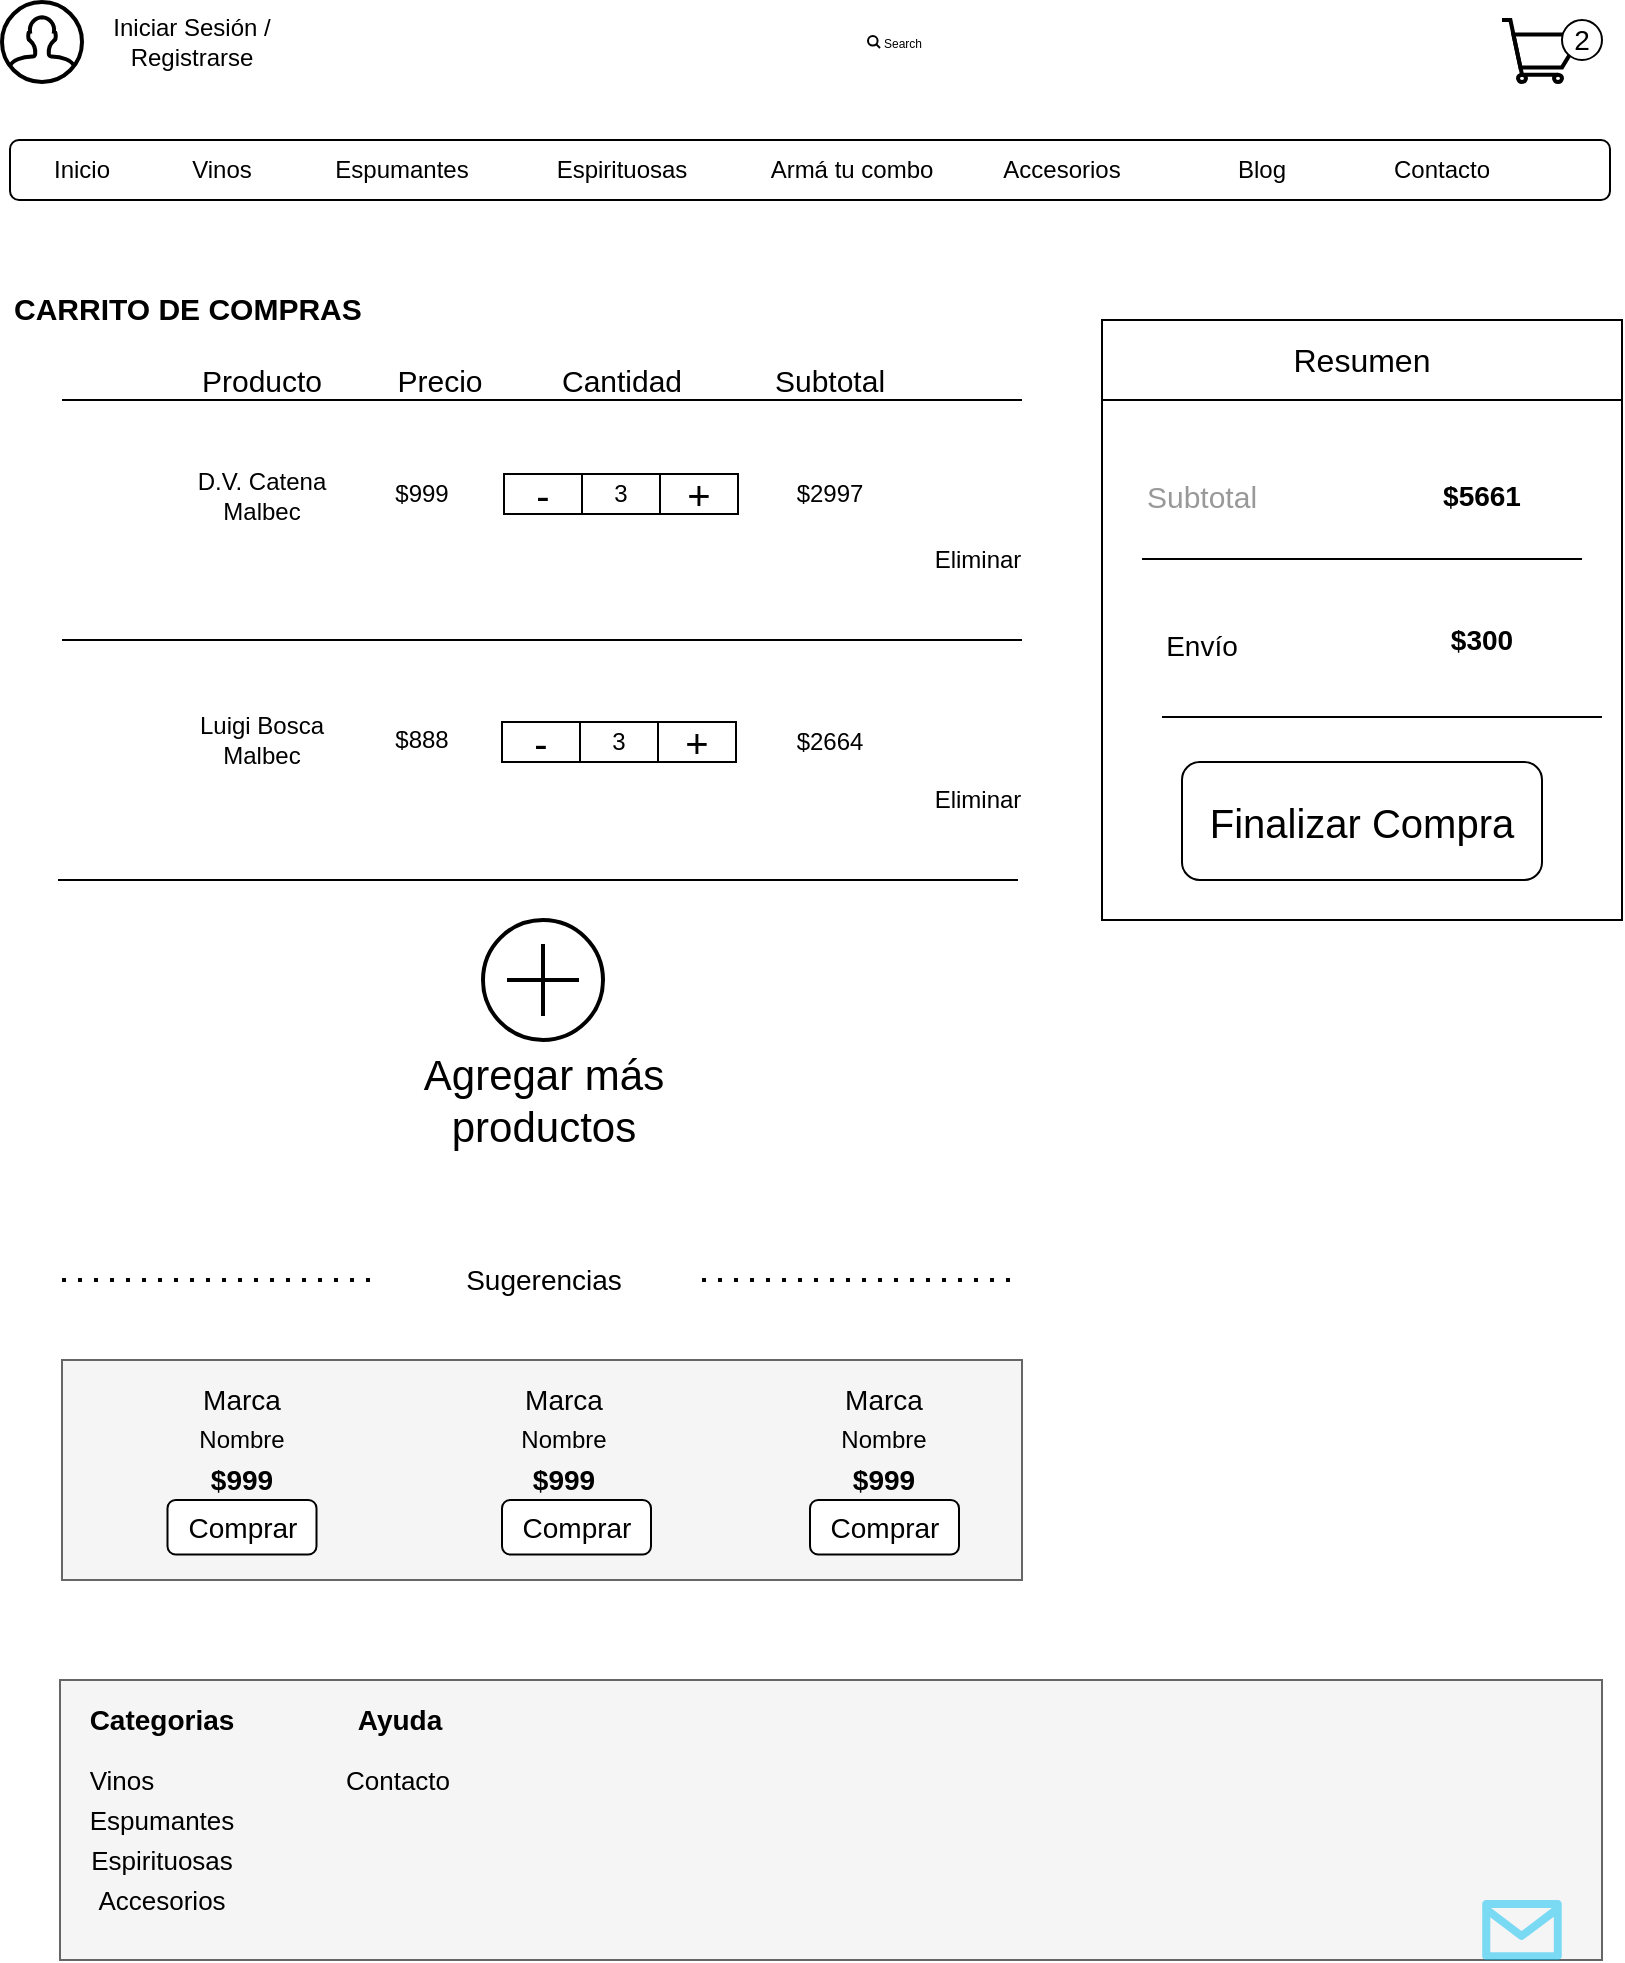 <mxfile version="13.7.5" type="google"><diagram id="m7uwoigOb15ii4ZsWxUL" name="Page-1"><mxGraphModel dx="868" dy="482" grid="1" gridSize="10" guides="1" tooltips="1" connect="1" arrows="1" fold="1" page="1" pageScale="1" pageWidth="827" pageHeight="1169" math="0" shadow="0"><root><mxCell id="0"/><mxCell id="1" parent="0"/><mxCell id="pEjhsaGqe2E8YNsDc6De-3" value="" style="html=1;verticalLabelPosition=bottom;align=center;verticalAlign=top;strokeWidth=2;shadow=0;dashed=0;shape=mxgraph.ios7.icons.user;" vertex="1" parent="1"><mxGeometry x="10" y="1" width="40" height="40" as="geometry"/></mxCell><mxCell id="pEjhsaGqe2E8YNsDc6De-4" value="Iniciar Sesión / Registrarse" style="text;html=1;strokeColor=none;fillColor=none;align=center;verticalAlign=middle;whiteSpace=wrap;rounded=0;" vertex="1" parent="1"><mxGeometry x="60" y="1" width="90" height="40" as="geometry"/></mxCell><mxCell id="pEjhsaGqe2E8YNsDc6De-5" value="" style="html=1;verticalLabelPosition=bottom;align=center;verticalAlign=top;strokeWidth=2;shadow=0;dashed=0;shape=mxgraph.ios7.icons.shopping_cart;" vertex="1" parent="1"><mxGeometry x="760" y="10" width="40" height="31" as="geometry"/></mxCell><mxCell id="pEjhsaGqe2E8YNsDc6De-6" value="" style="shape=rect;strokeColor=none;" vertex="1" parent="1"><mxGeometry x="260" y="6" width="400" height="30" as="geometry"/></mxCell><mxCell id="pEjhsaGqe2E8YNsDc6De-7" value="" style="html=1;strokeWidth=1;shadow=0;dashed=0;shape=mxgraph.ios7ui.marginRect;rx=3;ry=3;rectMargin=5;strokeColor=none;" vertex="1" parent="pEjhsaGqe2E8YNsDc6De-6"><mxGeometry width="400" height="30" as="geometry"/></mxCell><mxCell id="pEjhsaGqe2E8YNsDc6De-8" value="Search" style="shape=mxgraph.ios7.icons.looking_glass;fillColor=none;labelPosition=right;verticalLabelPosition=middle;align=left;verticalAlign=middle;fontSize=6;fontStyle=0;spacingTop=2;" vertex="1" parent="pEjhsaGqe2E8YNsDc6De-6"><mxGeometry x="0.5" y="0.5" width="6" height="6" relative="1" as="geometry"><mxPoint x="-17" y="-3" as="offset"/></mxGeometry></mxCell><mxCell id="pEjhsaGqe2E8YNsDc6De-9" value="" style="rounded=1;whiteSpace=wrap;html=1;" vertex="1" parent="1"><mxGeometry x="14" y="70" width="800" height="30" as="geometry"/></mxCell><mxCell id="pEjhsaGqe2E8YNsDc6De-10" value="Inicio" style="text;html=1;strokeColor=none;fillColor=none;align=center;verticalAlign=middle;whiteSpace=wrap;rounded=0;" vertex="1" parent="1"><mxGeometry x="30" y="75" width="40" height="20" as="geometry"/></mxCell><mxCell id="pEjhsaGqe2E8YNsDc6De-11" value="Vinos" style="text;html=1;strokeColor=none;fillColor=none;align=center;verticalAlign=middle;whiteSpace=wrap;rounded=0;" vertex="1" parent="1"><mxGeometry x="100" y="75" width="40" height="20" as="geometry"/></mxCell><mxCell id="pEjhsaGqe2E8YNsDc6De-12" value="Espumantes" style="text;html=1;strokeColor=none;fillColor=none;align=center;verticalAlign=middle;whiteSpace=wrap;rounded=0;" vertex="1" parent="1"><mxGeometry x="190" y="75" width="40" height="20" as="geometry"/></mxCell><mxCell id="pEjhsaGqe2E8YNsDc6De-13" value="Espirituosas" style="text;html=1;strokeColor=none;fillColor=none;align=center;verticalAlign=middle;whiteSpace=wrap;rounded=0;" vertex="1" parent="1"><mxGeometry x="300" y="75" width="40" height="20" as="geometry"/></mxCell><mxCell id="pEjhsaGqe2E8YNsDc6De-14" value="Armá tu combo" style="text;html=1;strokeColor=none;fillColor=none;align=center;verticalAlign=middle;whiteSpace=wrap;rounded=0;" vertex="1" parent="1"><mxGeometry x="390" y="77.5" width="90" height="15" as="geometry"/></mxCell><mxCell id="pEjhsaGqe2E8YNsDc6De-15" value="Accesorios" style="text;html=1;strokeColor=none;fillColor=none;align=center;verticalAlign=middle;whiteSpace=wrap;rounded=0;" vertex="1" parent="1"><mxGeometry x="520" y="75" width="40" height="20" as="geometry"/></mxCell><mxCell id="pEjhsaGqe2E8YNsDc6De-16" value="Blog" style="text;html=1;strokeColor=none;fillColor=none;align=center;verticalAlign=middle;whiteSpace=wrap;rounded=0;" vertex="1" parent="1"><mxGeometry x="620" y="75" width="40" height="20" as="geometry"/></mxCell><mxCell id="pEjhsaGqe2E8YNsDc6De-17" value="Contacto" style="text;html=1;strokeColor=none;fillColor=none;align=center;verticalAlign=middle;whiteSpace=wrap;rounded=0;" vertex="1" parent="1"><mxGeometry x="710" y="75" width="40" height="20" as="geometry"/></mxCell><mxCell id="pEjhsaGqe2E8YNsDc6De-19" value="&lt;font size=&quot;1&quot;&gt;&lt;b style=&quot;font-size: 15px&quot;&gt;CARRITO DE COMPRAS&lt;/b&gt;&lt;/font&gt;" style="text;html=1;strokeColor=none;fillColor=none;align=left;verticalAlign=middle;whiteSpace=wrap;rounded=0;fontSize=25;" vertex="1" parent="1"><mxGeometry x="14" y="140" width="430" height="20" as="geometry"/></mxCell><mxCell id="pEjhsaGqe2E8YNsDc6De-20" value="" style="endArrow=none;html=1;fontSize=25;" edge="1" parent="1"><mxGeometry width="50" height="50" relative="1" as="geometry"><mxPoint x="40" y="200" as="sourcePoint"/><mxPoint x="520" y="200" as="targetPoint"/></mxGeometry></mxCell><mxCell id="pEjhsaGqe2E8YNsDc6De-21" value="" style="shape=image;html=1;verticalAlign=top;verticalLabelPosition=bottom;imageAspect=0;aspect=fixed;image=https://cdn2.iconfinder.com/data/icons/flat-ui-4/100/Bottle-128.png;fontSize=25;" vertex="1" parent="1"><mxGeometry x="20" y="220" width="60" height="60" as="geometry"/></mxCell><mxCell id="pEjhsaGqe2E8YNsDc6De-22" value="Producto" style="text;html=1;strokeColor=none;fillColor=none;align=center;verticalAlign=middle;whiteSpace=wrap;rounded=0;fontSize=15;" vertex="1" parent="1"><mxGeometry x="120" y="180" width="40" height="20" as="geometry"/></mxCell><mxCell id="pEjhsaGqe2E8YNsDc6De-25" value="Precio" style="text;html=1;strokeColor=none;fillColor=none;align=center;verticalAlign=middle;whiteSpace=wrap;rounded=0;fontSize=15;" vertex="1" parent="1"><mxGeometry x="209" y="180" width="40" height="20" as="geometry"/></mxCell><mxCell id="pEjhsaGqe2E8YNsDc6De-26" value="Cantidad" style="text;html=1;strokeColor=none;fillColor=none;align=center;verticalAlign=middle;whiteSpace=wrap;rounded=0;fontSize=15;" vertex="1" parent="1"><mxGeometry x="300" y="180" width="40" height="20" as="geometry"/></mxCell><mxCell id="pEjhsaGqe2E8YNsDc6De-27" value="Subtotal" style="text;html=1;strokeColor=none;fillColor=none;align=center;verticalAlign=middle;whiteSpace=wrap;rounded=0;fontSize=15;" vertex="1" parent="1"><mxGeometry x="404" y="180" width="40" height="20" as="geometry"/></mxCell><mxCell id="pEjhsaGqe2E8YNsDc6De-29" value="" style="shape=image;html=1;verticalAlign=top;verticalLabelPosition=bottom;imageAspect=0;aspect=fixed;image=https://cdn4.iconfinder.com/data/icons/evil-icons-user-interface/64/basket-128.png;fontSize=15;" vertex="1" parent="1"><mxGeometry x="480" y="222" width="38" height="38" as="geometry"/></mxCell><mxCell id="pEjhsaGqe2E8YNsDc6De-30" value="" style="endArrow=none;html=1;fontSize=25;" edge="1" parent="1"><mxGeometry width="50" height="50" relative="1" as="geometry"><mxPoint x="40" y="320" as="sourcePoint"/><mxPoint x="520" y="320" as="targetPoint"/></mxGeometry></mxCell><mxCell id="pEjhsaGqe2E8YNsDc6De-31" value="Eliminar" style="text;html=1;strokeColor=none;fillColor=none;align=center;verticalAlign=middle;whiteSpace=wrap;rounded=0;sketch=0;" vertex="1" parent="1"><mxGeometry x="478" y="270" width="40" height="20" as="geometry"/></mxCell><mxCell id="pEjhsaGqe2E8YNsDc6De-32" value="D.V. Catena Malbec" style="text;html=1;strokeColor=none;fillColor=none;align=center;verticalAlign=middle;whiteSpace=wrap;rounded=0;sketch=0;" vertex="1" parent="1"><mxGeometry x="100" y="237" width="80" height="21" as="geometry"/></mxCell><mxCell id="pEjhsaGqe2E8YNsDc6De-33" style="edgeStyle=orthogonalEdgeStyle;curved=0;rounded=1;sketch=0;orthogonalLoop=1;jettySize=auto;html=1;exitX=0.5;exitY=1;exitDx=0;exitDy=0;" edge="1" parent="1" source="pEjhsaGqe2E8YNsDc6De-32" target="pEjhsaGqe2E8YNsDc6De-32"><mxGeometry relative="1" as="geometry"/></mxCell><mxCell id="pEjhsaGqe2E8YNsDc6De-34" value="$2997" style="text;html=1;strokeColor=none;fillColor=none;align=center;verticalAlign=middle;whiteSpace=wrap;rounded=0;sketch=0;" vertex="1" parent="1"><mxGeometry x="404" y="237" width="40" height="20" as="geometry"/></mxCell><mxCell id="pEjhsaGqe2E8YNsDc6De-35" value="$999" style="text;html=1;strokeColor=none;fillColor=none;align=center;verticalAlign=middle;whiteSpace=wrap;rounded=0;sketch=0;" vertex="1" parent="1"><mxGeometry x="200" y="237" width="40" height="20" as="geometry"/></mxCell><mxCell id="pEjhsaGqe2E8YNsDc6De-36" value="&lt;font style=&quot;font-size: 20px;&quot;&gt;-&lt;/font&gt;" style="rounded=0;whiteSpace=wrap;html=1;sketch=0;fontSize=20;" vertex="1" parent="1"><mxGeometry x="261" y="237" width="39" height="20" as="geometry"/></mxCell><mxCell id="pEjhsaGqe2E8YNsDc6De-38" value="+" style="rounded=0;whiteSpace=wrap;html=1;sketch=0;fontSize=20;fontStyle=0" vertex="1" parent="1"><mxGeometry x="339" y="237" width="39" height="20" as="geometry"/></mxCell><mxCell id="pEjhsaGqe2E8YNsDc6De-39" value="3" style="rounded=0;whiteSpace=wrap;html=1;sketch=0;" vertex="1" parent="1"><mxGeometry x="300" y="237" width="39" height="20" as="geometry"/></mxCell><mxCell id="pEjhsaGqe2E8YNsDc6De-57" value="" style="shape=image;html=1;verticalAlign=top;verticalLabelPosition=bottom;imageAspect=0;aspect=fixed;image=https://cdn2.iconfinder.com/data/icons/flat-ui-4/100/Bottle-128.png;fontSize=25;" vertex="1" parent="1"><mxGeometry x="20" y="340" width="60" height="60" as="geometry"/></mxCell><mxCell id="pEjhsaGqe2E8YNsDc6De-58" value="" style="shape=image;html=1;verticalAlign=top;verticalLabelPosition=bottom;imageAspect=0;aspect=fixed;image=https://cdn4.iconfinder.com/data/icons/evil-icons-user-interface/64/basket-128.png;fontSize=15;" vertex="1" parent="1"><mxGeometry x="480" y="343" width="38" height="38" as="geometry"/></mxCell><mxCell id="pEjhsaGqe2E8YNsDc6De-59" value="" style="endArrow=none;html=1;fontSize=25;" edge="1" parent="1"><mxGeometry width="50" height="50" relative="1" as="geometry"><mxPoint x="38" y="440" as="sourcePoint"/><mxPoint x="518" y="440" as="targetPoint"/></mxGeometry></mxCell><mxCell id="pEjhsaGqe2E8YNsDc6De-60" value="Eliminar" style="text;html=1;strokeColor=none;fillColor=none;align=center;verticalAlign=middle;whiteSpace=wrap;rounded=0;sketch=0;" vertex="1" parent="1"><mxGeometry x="478" y="390" width="40" height="20" as="geometry"/></mxCell><mxCell id="pEjhsaGqe2E8YNsDc6De-61" value="Luigi Bosca&lt;br&gt;Malbec" style="text;html=1;strokeColor=none;fillColor=none;align=center;verticalAlign=middle;whiteSpace=wrap;rounded=0;sketch=0;" vertex="1" parent="1"><mxGeometry x="100" y="359.5" width="80" height="21" as="geometry"/></mxCell><mxCell id="pEjhsaGqe2E8YNsDc6De-62" style="edgeStyle=orthogonalEdgeStyle;curved=0;rounded=1;sketch=0;orthogonalLoop=1;jettySize=auto;html=1;exitX=0.5;exitY=1;exitDx=0;exitDy=0;" edge="1" source="pEjhsaGqe2E8YNsDc6De-61" target="pEjhsaGqe2E8YNsDc6De-61" parent="1"><mxGeometry relative="1" as="geometry"/></mxCell><mxCell id="pEjhsaGqe2E8YNsDc6De-63" value="$2664" style="text;html=1;strokeColor=none;fillColor=none;align=center;verticalAlign=middle;whiteSpace=wrap;rounded=0;sketch=0;" vertex="1" parent="1"><mxGeometry x="404" y="361" width="40" height="20" as="geometry"/></mxCell><mxCell id="pEjhsaGqe2E8YNsDc6De-64" value="$888" style="text;html=1;strokeColor=none;fillColor=none;align=center;verticalAlign=middle;whiteSpace=wrap;rounded=0;sketch=0;" vertex="1" parent="1"><mxGeometry x="200" y="359.5" width="40" height="20" as="geometry"/></mxCell><mxCell id="pEjhsaGqe2E8YNsDc6De-65" value="&lt;font style=&quot;font-size: 20px;&quot;&gt;-&lt;/font&gt;" style="rounded=0;whiteSpace=wrap;html=1;sketch=0;fontSize=20;" vertex="1" parent="1"><mxGeometry x="260" y="361" width="39" height="20" as="geometry"/></mxCell><mxCell id="pEjhsaGqe2E8YNsDc6De-66" value="+" style="rounded=0;whiteSpace=wrap;html=1;sketch=0;fontSize=20;fontStyle=0" vertex="1" parent="1"><mxGeometry x="338" y="361" width="39" height="20" as="geometry"/></mxCell><mxCell id="pEjhsaGqe2E8YNsDc6De-67" value="3" style="rounded=0;whiteSpace=wrap;html=1;sketch=0;" vertex="1" parent="1"><mxGeometry x="299" y="361" width="39" height="20" as="geometry"/></mxCell><mxCell id="pEjhsaGqe2E8YNsDc6De-70" value="" style="whiteSpace=wrap;html=1;aspect=fixed;rounded=0;sketch=0;fontSize=20;" vertex="1" parent="1"><mxGeometry x="560" y="200" width="260" height="260" as="geometry"/></mxCell><mxCell id="pEjhsaGqe2E8YNsDc6De-71" value="" style="endArrow=none;html=1;fontSize=25;" edge="1" parent="1"><mxGeometry width="50" height="50" relative="1" as="geometry"><mxPoint x="580" y="279.5" as="sourcePoint"/><mxPoint x="800" y="279.5" as="targetPoint"/><Array as="points"><mxPoint x="670" y="279.5"/><mxPoint x="740" y="279.5"/></Array></mxGeometry></mxCell><mxCell id="pEjhsaGqe2E8YNsDc6De-72" value="" style="endArrow=none;html=1;fontSize=25;" edge="1" parent="1"><mxGeometry width="50" height="50" relative="1" as="geometry"><mxPoint x="590" y="358.5" as="sourcePoint"/><mxPoint x="810" y="358.5" as="targetPoint"/><Array as="points"><mxPoint x="680" y="358.5"/><mxPoint x="750" y="358.5"/></Array></mxGeometry></mxCell><mxCell id="pEjhsaGqe2E8YNsDc6De-73" value="Resumen" style="rounded=0;whiteSpace=wrap;html=1;sketch=0;fontSize=16;" vertex="1" parent="1"><mxGeometry x="560" y="160" width="260" height="40" as="geometry"/></mxCell><mxCell id="pEjhsaGqe2E8YNsDc6De-78" value="2" style="ellipse;whiteSpace=wrap;html=1;aspect=fixed;rounded=0;sketch=0;fontSize=14;" vertex="1" parent="1"><mxGeometry x="790" y="10" width="20" height="20" as="geometry"/></mxCell><mxCell id="pEjhsaGqe2E8YNsDc6De-79" value="&lt;font color=&quot;#999999&quot;&gt;Subtotal&lt;/font&gt;" style="text;html=1;strokeColor=none;fillColor=none;align=center;verticalAlign=middle;whiteSpace=wrap;rounded=0;fontSize=15;" vertex="1" parent="1"><mxGeometry x="590" y="238" width="40" height="20" as="geometry"/></mxCell><mxCell id="pEjhsaGqe2E8YNsDc6De-80" value="$5661" style="text;html=1;strokeColor=none;fillColor=none;align=center;verticalAlign=middle;whiteSpace=wrap;rounded=0;sketch=0;fontSize=14;fontStyle=1" vertex="1" parent="1"><mxGeometry x="730" y="238" width="40" height="20" as="geometry"/></mxCell><mxCell id="pEjhsaGqe2E8YNsDc6De-81" value="Envío" style="text;html=1;strokeColor=none;fillColor=none;align=center;verticalAlign=middle;whiteSpace=wrap;rounded=0;sketch=0;fontSize=14;" vertex="1" parent="1"><mxGeometry x="570" y="310" width="80" height="25" as="geometry"/></mxCell><mxCell id="pEjhsaGqe2E8YNsDc6De-83" value="$300" style="text;html=1;strokeColor=none;fillColor=none;align=center;verticalAlign=middle;whiteSpace=wrap;rounded=0;sketch=0;fontSize=14;fontStyle=1" vertex="1" parent="1"><mxGeometry x="730" y="310" width="40" height="20" as="geometry"/></mxCell><mxCell id="pEjhsaGqe2E8YNsDc6De-85" value="&lt;span style=&quot;font-size: 20px&quot;&gt;Finalizar Compra&lt;/span&gt;" style="rounded=1;whiteSpace=wrap;html=1;sketch=0;fontSize=14;" vertex="1" parent="1"><mxGeometry x="600" y="381" width="180" height="59" as="geometry"/></mxCell><mxCell id="pEjhsaGqe2E8YNsDc6De-86" value="" style="html=1;verticalLabelPosition=bottom;align=center;verticalAlign=top;strokeWidth=2;shadow=0;dashed=0;shape=mxgraph.ios7.icons.add;rounded=0;sketch=0;fontSize=14;" vertex="1" parent="1"><mxGeometry x="250.5" y="460" width="60" height="60" as="geometry"/></mxCell><mxCell id="pEjhsaGqe2E8YNsDc6De-87" value="Agregar más productos" style="text;html=1;strokeColor=none;fillColor=none;align=center;verticalAlign=middle;whiteSpace=wrap;rounded=0;sketch=0;fontSize=21;" vertex="1" parent="1"><mxGeometry x="194.75" y="530" width="171.5" height="40" as="geometry"/></mxCell><mxCell id="pEjhsaGqe2E8YNsDc6De-88" value="" style="endArrow=none;dashed=1;html=1;dashPattern=1 3;strokeWidth=2;" edge="1" parent="1"><mxGeometry width="50" height="50" relative="1" as="geometry"><mxPoint x="40" y="640" as="sourcePoint"/><mxPoint x="200" y="640" as="targetPoint"/></mxGeometry></mxCell><mxCell id="pEjhsaGqe2E8YNsDc6De-90" value="" style="endArrow=none;dashed=1;html=1;dashPattern=1 3;strokeWidth=2;" edge="1" parent="1"><mxGeometry width="50" height="50" relative="1" as="geometry"><mxPoint x="360" y="640" as="sourcePoint"/><mxPoint x="520" y="640" as="targetPoint"/></mxGeometry></mxCell><mxCell id="pEjhsaGqe2E8YNsDc6De-91" value="Sugerencias" style="text;html=1;strokeColor=none;fillColor=none;align=center;verticalAlign=middle;whiteSpace=wrap;rounded=0;sketch=0;fontSize=14;" vertex="1" parent="1"><mxGeometry x="261" y="630" width="40" height="20" as="geometry"/></mxCell><mxCell id="pEjhsaGqe2E8YNsDc6De-92" value="" style="rounded=0;whiteSpace=wrap;html=1;sketch=0;fontSize=14;fillColor=#f5f5f5;strokeColor=#666666;fontColor=#333333;" vertex="1" parent="1"><mxGeometry x="40" y="680" width="480" height="110" as="geometry"/></mxCell><mxCell id="pEjhsaGqe2E8YNsDc6De-93" value="" style="shape=image;html=1;verticalAlign=top;verticalLabelPosition=bottom;labelBackgroundColor=#ffffff;imageAspect=0;aspect=fixed;image=https://cdn2.iconfinder.com/data/icons/flat-ui-4/100/Bottle-128.png;rounded=0;sketch=0;fontSize=14;" vertex="1" parent="1"><mxGeometry x="30" y="707.75" width="64.5" height="64.5" as="geometry"/></mxCell><mxCell id="pEjhsaGqe2E8YNsDc6De-94" value="" style="shape=image;html=1;verticalAlign=top;verticalLabelPosition=bottom;labelBackgroundColor=#ffffff;imageAspect=0;aspect=fixed;image=https://cdn2.iconfinder.com/data/icons/flat-ui-4/100/Bottle-128.png;rounded=0;sketch=0;fontSize=14;" vertex="1" parent="1"><mxGeometry x="187.75" y="707.75" width="64.5" height="64.5" as="geometry"/></mxCell><mxCell id="pEjhsaGqe2E8YNsDc6De-95" value="" style="shape=image;html=1;verticalAlign=top;verticalLabelPosition=bottom;labelBackgroundColor=#ffffff;imageAspect=0;aspect=fixed;image=https://cdn2.iconfinder.com/data/icons/flat-ui-4/100/Bottle-128.png;rounded=0;sketch=0;fontSize=14;" vertex="1" parent="1"><mxGeometry x="349.5" y="710" width="64.5" height="64.5" as="geometry"/></mxCell><mxCell id="pEjhsaGqe2E8YNsDc6De-96" value="Comprar" style="rounded=1;whiteSpace=wrap;html=1;sketch=0;fontSize=14;" vertex="1" parent="1"><mxGeometry x="92.75" y="750" width="74.5" height="27.25" as="geometry"/></mxCell><mxCell id="pEjhsaGqe2E8YNsDc6De-99" value="Comprar" style="rounded=1;whiteSpace=wrap;html=1;sketch=0;fontSize=14;" vertex="1" parent="1"><mxGeometry x="260" y="750" width="74.5" height="27.25" as="geometry"/></mxCell><mxCell id="pEjhsaGqe2E8YNsDc6De-100" value="Comprar" style="rounded=1;whiteSpace=wrap;html=1;sketch=0;fontSize=14;" vertex="1" parent="1"><mxGeometry x="414" y="750" width="74.5" height="27.25" as="geometry"/></mxCell><mxCell id="pEjhsaGqe2E8YNsDc6De-101" value="Marca" style="text;html=1;strokeColor=none;fillColor=none;align=center;verticalAlign=middle;whiteSpace=wrap;rounded=0;sketch=0;fontSize=14;fontStyle=0" vertex="1" parent="1"><mxGeometry x="110" y="690" width="40" height="20" as="geometry"/></mxCell><mxCell id="pEjhsaGqe2E8YNsDc6De-102" value="Nombre" style="text;html=1;strokeColor=none;fillColor=none;align=center;verticalAlign=middle;whiteSpace=wrap;rounded=0;sketch=0;fontSize=12;" vertex="1" parent="1"><mxGeometry x="110" y="710" width="40" height="20" as="geometry"/></mxCell><mxCell id="pEjhsaGqe2E8YNsDc6De-103" value="Marca" style="text;html=1;strokeColor=none;fillColor=none;align=center;verticalAlign=middle;whiteSpace=wrap;rounded=0;sketch=0;fontSize=14;fontStyle=0" vertex="1" parent="1"><mxGeometry x="270.5" y="690" width="40" height="20" as="geometry"/></mxCell><mxCell id="pEjhsaGqe2E8YNsDc6De-104" value="Nombre" style="text;html=1;strokeColor=none;fillColor=none;align=center;verticalAlign=middle;whiteSpace=wrap;rounded=0;sketch=0;fontSize=12;" vertex="1" parent="1"><mxGeometry x="270.5" y="710" width="40" height="20" as="geometry"/></mxCell><mxCell id="pEjhsaGqe2E8YNsDc6De-105" value="Marca" style="text;html=1;strokeColor=none;fillColor=none;align=center;verticalAlign=middle;whiteSpace=wrap;rounded=0;sketch=0;fontSize=14;fontStyle=0" vertex="1" parent="1"><mxGeometry x="431.25" y="690" width="40" height="20" as="geometry"/></mxCell><mxCell id="pEjhsaGqe2E8YNsDc6De-106" value="Nombre" style="text;html=1;strokeColor=none;fillColor=none;align=center;verticalAlign=middle;whiteSpace=wrap;rounded=0;sketch=0;fontSize=12;" vertex="1" parent="1"><mxGeometry x="431.25" y="710" width="40" height="20" as="geometry"/></mxCell><mxCell id="pEjhsaGqe2E8YNsDc6De-108" value="$999" style="text;html=1;strokeColor=none;fillColor=none;align=center;verticalAlign=middle;whiteSpace=wrap;rounded=0;sketch=0;fontSize=14;fontStyle=1" vertex="1" parent="1"><mxGeometry x="110" y="730" width="40" height="20" as="geometry"/></mxCell><mxCell id="pEjhsaGqe2E8YNsDc6De-109" value="$999" style="text;html=1;strokeColor=none;fillColor=none;align=center;verticalAlign=middle;whiteSpace=wrap;rounded=0;sketch=0;fontSize=14;fontStyle=1" vertex="1" parent="1"><mxGeometry x="270.5" y="730" width="40" height="20" as="geometry"/></mxCell><mxCell id="pEjhsaGqe2E8YNsDc6De-110" value="$999" style="text;html=1;strokeColor=none;fillColor=none;align=center;verticalAlign=middle;whiteSpace=wrap;rounded=0;sketch=0;fontSize=14;fontStyle=1" vertex="1" parent="1"><mxGeometry x="431.25" y="730" width="40" height="20" as="geometry"/></mxCell><mxCell id="pEjhsaGqe2E8YNsDc6De-111" value="" style="rounded=0;whiteSpace=wrap;html=1;sketch=0;fontSize=14;fillColor=#f5f5f5;strokeColor=#666666;fontColor=#333333;" vertex="1" parent="1"><mxGeometry x="39" y="840" width="771" height="140" as="geometry"/></mxCell><mxCell id="pEjhsaGqe2E8YNsDc6De-113" value="" style="shape=image;html=1;verticalAlign=top;verticalLabelPosition=bottom;labelBackgroundColor=#ffffff;imageAspect=0;aspect=fixed;image=https://cdn2.iconfinder.com/data/icons/instagram-new/512/instagram-logo-color-128.png;rounded=0;sketch=0;fontSize=14;" vertex="1" parent="1"><mxGeometry x="715" y="950" width="30" height="30" as="geometry"/></mxCell><mxCell id="pEjhsaGqe2E8YNsDc6De-115" value="" style="shape=image;html=1;verticalAlign=top;verticalLabelPosition=bottom;labelBackgroundColor=#ffffff;imageAspect=0;aspect=fixed;image=https://cdn2.iconfinder.com/data/icons/social-media-applications/64/social_media_applications_1-facebook-128.png;rounded=0;sketch=0;fontSize=14;" vertex="1" parent="1"><mxGeometry x="680" y="950" width="30" height="30" as="geometry"/></mxCell><mxCell id="pEjhsaGqe2E8YNsDc6De-116" value="" style="verticalLabelPosition=bottom;html=1;verticalAlign=top;align=center;strokeColor=none;fillColor=#00BEF2;shape=mxgraph.azure.message;pointerEvents=1;rounded=0;sketch=0;fontSize=14;" vertex="1" parent="1"><mxGeometry x="750" y="950" width="40" height="30" as="geometry"/></mxCell><mxCell id="pEjhsaGqe2E8YNsDc6De-117" value="&lt;b style=&quot;font-size: 14px&quot;&gt;Categorias&lt;/b&gt;" style="text;html=1;strokeColor=none;fillColor=none;align=center;verticalAlign=middle;whiteSpace=wrap;rounded=0;sketch=0;fontSize=17;" vertex="1" parent="1"><mxGeometry x="50" y="850" width="80" height="20" as="geometry"/></mxCell><mxCell id="pEjhsaGqe2E8YNsDc6De-118" value="Vinos" style="text;html=1;strokeColor=none;fillColor=none;align=center;verticalAlign=middle;whiteSpace=wrap;rounded=0;sketch=0;fontSize=13;" vertex="1" parent="1"><mxGeometry x="50" y="880" width="40" height="20" as="geometry"/></mxCell><mxCell id="pEjhsaGqe2E8YNsDc6De-119" value="Espumantes" style="text;html=1;strokeColor=none;fillColor=none;align=center;verticalAlign=middle;whiteSpace=wrap;rounded=0;sketch=0;fontSize=13;" vertex="1" parent="1"><mxGeometry x="70" y="900" width="40" height="20" as="geometry"/></mxCell><mxCell id="pEjhsaGqe2E8YNsDc6De-120" value="Espirituosas" style="text;html=1;strokeColor=none;fillColor=none;align=center;verticalAlign=middle;whiteSpace=wrap;rounded=0;sketch=0;fontSize=13;" vertex="1" parent="1"><mxGeometry x="70" y="920" width="40" height="20" as="geometry"/></mxCell><mxCell id="pEjhsaGqe2E8YNsDc6De-121" value="Accesorios" style="text;html=1;strokeColor=none;fillColor=none;align=center;verticalAlign=middle;whiteSpace=wrap;rounded=0;sketch=0;fontSize=13;" vertex="1" parent="1"><mxGeometry x="60" y="940" width="60" height="20" as="geometry"/></mxCell><mxCell id="pEjhsaGqe2E8YNsDc6De-124" value="&lt;b style=&quot;font-size: 14px&quot;&gt;Ayuda&lt;/b&gt;" style="text;html=1;strokeColor=none;fillColor=none;align=center;verticalAlign=middle;whiteSpace=wrap;rounded=0;sketch=0;fontSize=17;" vertex="1" parent="1"><mxGeometry x="169" y="850" width="80" height="20" as="geometry"/></mxCell><mxCell id="pEjhsaGqe2E8YNsDc6De-125" value="Contacto" style="text;html=1;strokeColor=none;fillColor=none;align=center;verticalAlign=middle;whiteSpace=wrap;rounded=0;sketch=0;fontSize=13;" vertex="1" parent="1"><mxGeometry x="187.75" y="880" width="40" height="20" as="geometry"/></mxCell></root></mxGraphModel></diagram></mxfile>